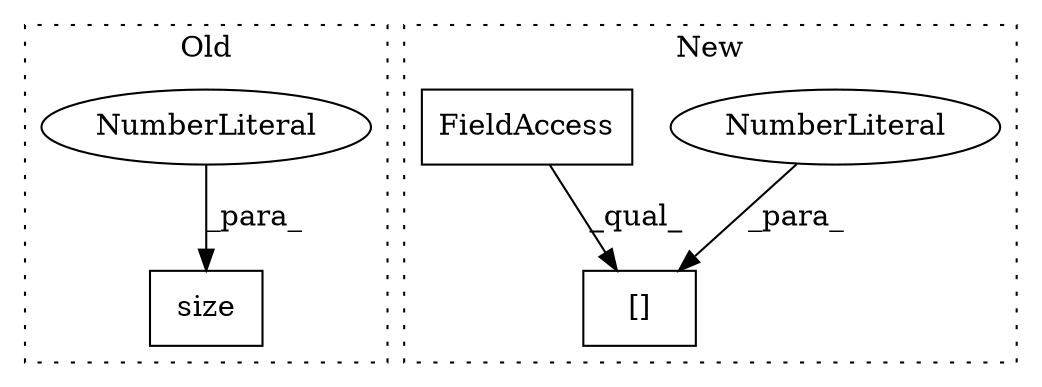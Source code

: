 digraph G {
subgraph cluster0 {
1 [label="size" a="32" s="582,588" l="5,1" shape="box"];
4 [label="NumberLiteral" a="34" s="587" l="1" shape="ellipse"];
label = "Old";
style="dotted";
}
subgraph cluster1 {
2 [label="[]" a="2" s="524,551" l="26,1" shape="box"];
3 [label="NumberLiteral" a="34" s="550" l="1" shape="ellipse"];
5 [label="FieldAccess" a="22" s="524" l="25" shape="box"];
label = "New";
style="dotted";
}
3 -> 2 [label="_para_"];
4 -> 1 [label="_para_"];
5 -> 2 [label="_qual_"];
}